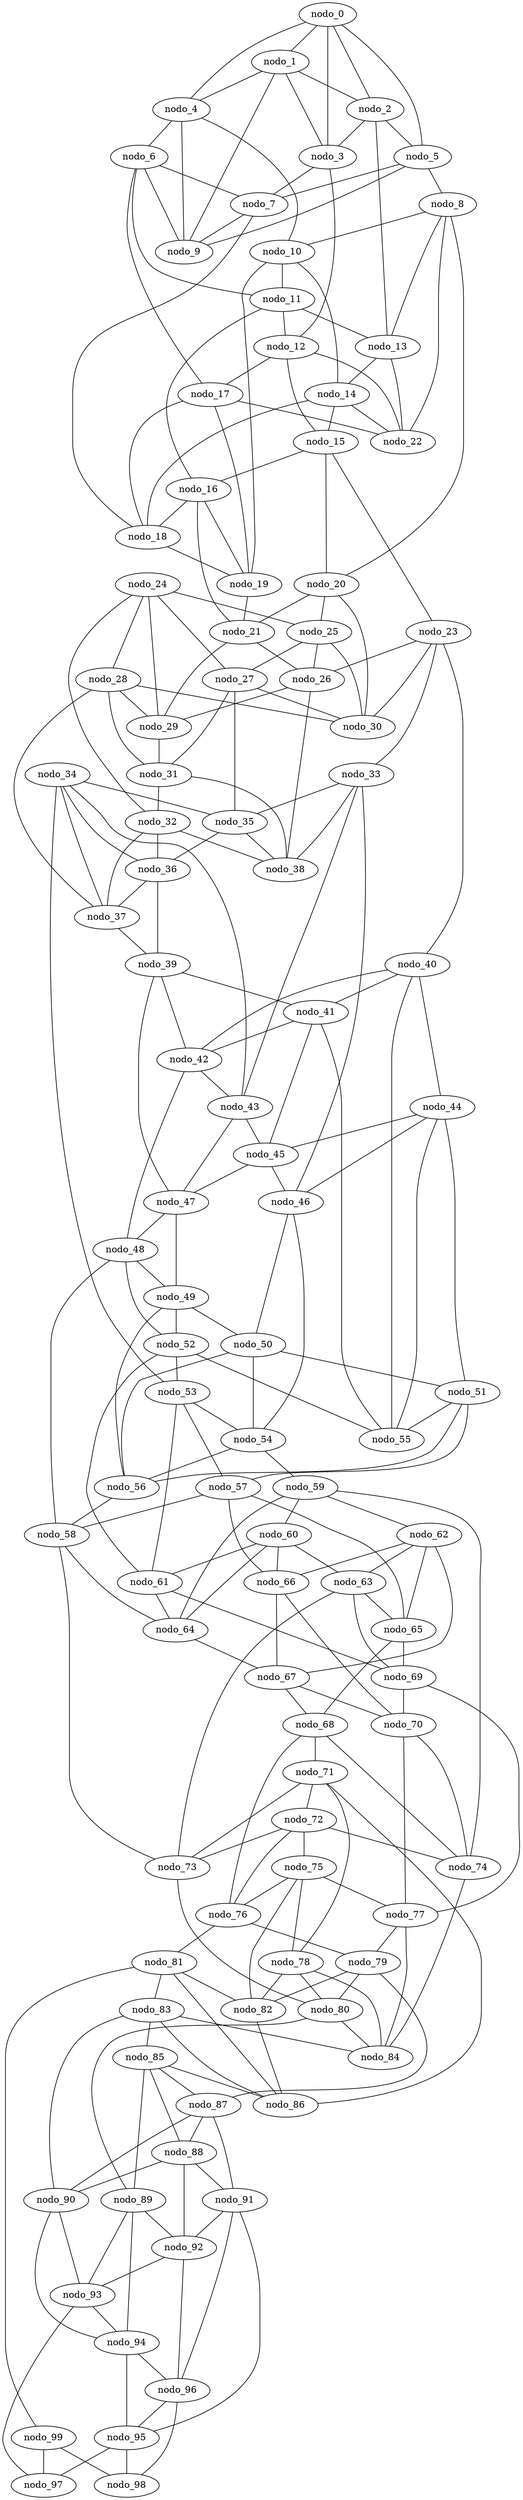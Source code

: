 graph gen_BarabasiAlbert_100 {
  nodo_67 -- nodo_70;
  nodo_56 -- nodo_58;
  nodo_4 -- nodo_10;
  nodo_67 -- nodo_68;
  nodo_39 -- nodo_47;
  nodo_39 -- nodo_41;
  nodo_39 -- nodo_42;
  nodo_95 -- nodo_97;
  nodo_95 -- nodo_98;
  nodo_51 -- nodo_55;
  nodo_73 -- nodo_80;
  nodo_28 -- nodo_37;
  nodo_33 -- nodo_46;
  nodo_51 -- nodo_56;
  nodo_51 -- nodo_57;
  nodo_89 -- nodo_92;
  nodo_89 -- nodo_93;
  nodo_89 -- nodo_94;
  nodo_17 -- nodo_18;
  nodo_28 -- nodo_31;
  nodo_17 -- nodo_19;
  nodo_28 -- nodo_30;
  nodo_7 -- nodo_9;
  nodo_62 -- nodo_63;
  nodo_62 -- nodo_66;
  nodo_62 -- nodo_65;
  nodo_17 -- nodo_22;
  nodo_62 -- nodo_67;
  nodo_78 -- nodo_80;
  nodo_78 -- nodo_82;
  nodo_28 -- nodo_29;
  nodo_78 -- nodo_84;
  nodo_27 -- nodo_31;
  nodo_33 -- nodo_38;
  nodo_96 -- nodo_95;
  nodo_33 -- nodo_35;
  nodo_27 -- nodo_35;
  nodo_44 -- nodo_55;
  nodo_27 -- nodo_30;
  nodo_16 -- nodo_18;
  nodo_16 -- nodo_19;
  nodo_44 -- nodo_51;
  nodo_44 -- nodo_46;
  nodo_16 -- nodo_21;
  nodo_44 -- nodo_45;
  nodo_79 -- nodo_82;
  nodo_79 -- nodo_80;
  nodo_33 -- nodo_43;
  nodo_79 -- nodo_87;
  nodo_49 -- nodo_56;
  nodo_68 -- nodo_71;
  nodo_57 -- nodo_58;
  nodo_68 -- nodo_74;
  nodo_11 -- nodo_12;
  nodo_11 -- nodo_13;
  nodo_49 -- nodo_50;
  nodo_6 -- nodo_7;
  nodo_11 -- nodo_16;
  nodo_49 -- nodo_52;
  nodo_68 -- nodo_76;
  nodo_6 -- nodo_9;
  nodo_57 -- nodo_66;
  nodo_90 -- nodo_93;
  nodo_57 -- nodo_65;
  nodo_90 -- nodo_94;
  nodo_10 -- nodo_19;
  nodo_52 -- nodo_55;
  nodo_52 -- nodo_53;
  nodo_80 -- nodo_89;
  nodo_10 -- nodo_11;
  nodo_10 -- nodo_14;
  nodo_63 -- nodo_73;
  nodo_80 -- nodo_84;
  nodo_63 -- nodo_65;
  nodo_63 -- nodo_69;
  nodo_91 -- nodo_95;
  nodo_26 -- nodo_38;
  nodo_91 -- nodo_92;
  nodo_21 -- nodo_26;
  nodo_52 -- nodo_61;
  nodo_91 -- nodo_96;
  nodo_21 -- nodo_29;
  nodo_32 -- nodo_37;
  nodo_32 -- nodo_38;
  nodo_32 -- nodo_36;
  nodo_85 -- nodo_88;
  nodo_5 -- nodo_7;
  nodo_85 -- nodo_89;
  nodo_5 -- nodo_8;
  nodo_85 -- nodo_86;
  nodo_5 -- nodo_9;
  nodo_85 -- nodo_87;
  nodo_43 -- nodo_45;
  nodo_43 -- nodo_47;
  nodo_96 -- nodo_98;
  nodo_74 -- nodo_84;
  nodo_75 -- nodo_76;
  nodo_69 -- nodo_70;
  nodo_75 -- nodo_77;
  nodo_75 -- nodo_78;
  nodo_37 -- nodo_39;
  nodo_69 -- nodo_77;
  nodo_48 -- nodo_58;
  nodo_48 -- nodo_52;
  nodo_6 -- nodo_11;
  nodo_6 -- nodo_17;
  nodo_48 -- nodo_49;
  nodo_75 -- nodo_82;
  nodo_58 -- nodo_64;
  nodo_53 -- nodo_57;
  nodo_53 -- nodo_54;
  nodo_4 -- nodo_6;
  nodo_15 -- nodo_16;
  nodo_4 -- nodo_9;
  nodo_15 -- nodo_23;
  nodo_64 -- nodo_67;
  nodo_15 -- nodo_20;
  nodo_26 -- nodo_29;
  nodo_58 -- nodo_73;
  nodo_53 -- nodo_61;
  nodo_31 -- nodo_38;
  nodo_25 -- nodo_30;
  nodo_31 -- nodo_32;
  nodo_14 -- nodo_18;
  nodo_81 -- nodo_99;
  nodo_14 -- nodo_15;
  nodo_42 -- nodo_48;
  nodo_42 -- nodo_43;
  nodo_14 -- nodo_22;
  nodo_70 -- nodo_77;
  nodo_25 -- nodo_26;
  nodo_25 -- nodo_27;
  nodo_70 -- nodo_74;
  nodo_36 -- nodo_37;
  nodo_81 -- nodo_86;
  nodo_20 -- nodo_30;
  nodo_36 -- nodo_39;
  nodo_3 -- nodo_7;
  nodo_81 -- nodo_82;
  nodo_81 -- nodo_83;
  nodo_59 -- nodo_62;
  nodo_20 -- nodo_25;
  nodo_59 -- nodo_60;
  nodo_7 -- nodo_18;
  nodo_47 -- nodo_49;
  nodo_20 -- nodo_21;
  nodo_47 -- nodo_48;
  nodo_92 -- nodo_96;
  nodo_92 -- nodo_93;
  nodo_59 -- nodo_64;
  nodo_54 -- nodo_56;
  nodo_54 -- nodo_59;
  nodo_82 -- nodo_86;
  nodo_65 -- nodo_68;
  nodo_65 -- nodo_69;
  nodo_41 -- nodo_55;
  nodo_2 -- nodo_13;
  nodo_93 -- nodo_97;
  nodo_93 -- nodo_94;
  nodo_59 -- nodo_74;
  nodo_76 -- nodo_79;
  nodo_2 -- nodo_3;
  nodo_2 -- nodo_5;
  nodo_87 -- nodo_88;
  nodo_60 -- nodo_61;
  nodo_60 -- nodo_63;
  nodo_60 -- nodo_64;
  nodo_41 -- nodo_42;
  nodo_60 -- nodo_66;
  nodo_41 -- nodo_45;
  nodo_87 -- nodo_91;
  nodo_71 -- nodo_78;
  nodo_76 -- nodo_81;
  nodo_87 -- nodo_90;
  nodo_19 -- nodo_21;
  nodo_71 -- nodo_72;
  nodo_71 -- nodo_73;
  nodo_77 -- nodo_79;
  nodo_88 -- nodo_90;
  nodo_88 -- nodo_91;
  nodo_35 -- nodo_36;
  nodo_88 -- nodo_92;
  nodo_35 -- nodo_38;
  nodo_46 -- nodo_54;
  nodo_18 -- nodo_19;
  nodo_29 -- nodo_31;
  nodo_46 -- nodo_50;
  nodo_8 -- nodo_13;
  nodo_77 -- nodo_84;
  nodo_8 -- nodo_10;
  nodo_71 -- nodo_86;
  nodo_99 -- nodo_98;
  nodo_99 -- nodo_97;
  nodo_1 -- nodo_2;
  nodo_1 -- nodo_3;
  nodo_24 -- nodo_32;
  nodo_1 -- nodo_4;
  nodo_66 -- nodo_70;
  nodo_1 -- nodo_9;
  nodo_13 -- nodo_14;
  nodo_66 -- nodo_67;
  nodo_3 -- nodo_12;
  nodo_13 -- nodo_22;
  nodo_40 -- nodo_55;
  nodo_24 -- nodo_25;
  nodo_24 -- nodo_28;
  nodo_24 -- nodo_27;
  nodo_8 -- nodo_22;
  nodo_24 -- nodo_29;
  nodo_8 -- nodo_20;
  nodo_50 -- nodo_54;
  nodo_23 -- nodo_30;
  nodo_50 -- nodo_51;
  nodo_23 -- nodo_33;
  nodo_50 -- nodo_56;
  nodo_12 -- nodo_15;
  nodo_12 -- nodo_17;
  nodo_61 -- nodo_64;
  nodo_12 -- nodo_22;
  nodo_40 -- nodo_41;
  nodo_40 -- nodo_42;
  nodo_40 -- nodo_44;
  nodo_61 -- nodo_69;
  nodo_23 -- nodo_26;
  nodo_34 -- nodo_53;
  nodo_72 -- nodo_76;
  nodo_72 -- nodo_75;
  nodo_72 -- nodo_74;
  nodo_72 -- nodo_73;
  nodo_0 -- nodo_1;
  nodo_0 -- nodo_2;
  nodo_23 -- nodo_40;
  nodo_0 -- nodo_3;
  nodo_0 -- nodo_4;
  nodo_34 -- nodo_37;
  nodo_0 -- nodo_5;
  nodo_34 -- nodo_36;
  nodo_34 -- nodo_35;
  nodo_83 -- nodo_85;
  nodo_83 -- nodo_84;
  nodo_83 -- nodo_86;
  nodo_45 -- nodo_46;
  nodo_83 -- nodo_90;
  nodo_45 -- nodo_47;
  nodo_34 -- nodo_43;
  nodo_94 -- nodo_95;
  nodo_94 -- nodo_96;
}